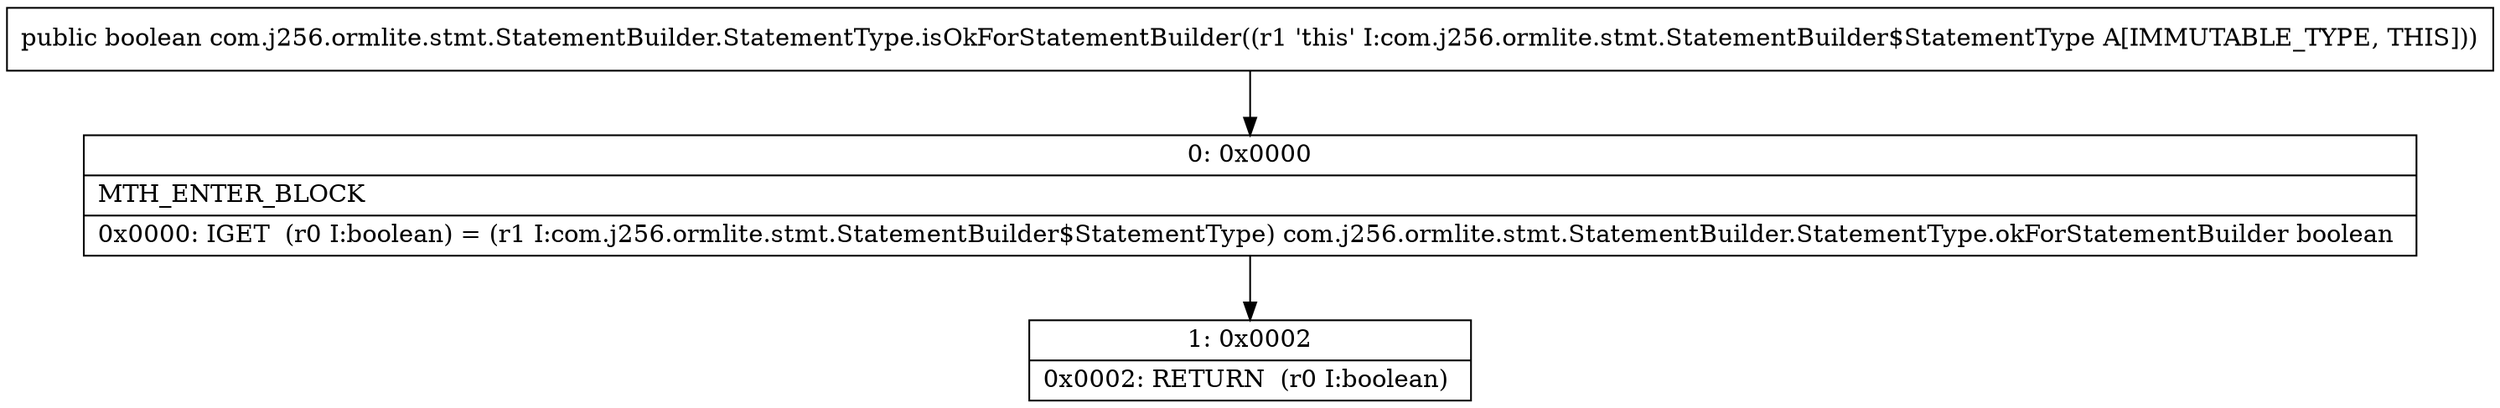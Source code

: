 digraph "CFG forcom.j256.ormlite.stmt.StatementBuilder.StatementType.isOkForStatementBuilder()Z" {
Node_0 [shape=record,label="{0\:\ 0x0000|MTH_ENTER_BLOCK\l|0x0000: IGET  (r0 I:boolean) = (r1 I:com.j256.ormlite.stmt.StatementBuilder$StatementType) com.j256.ormlite.stmt.StatementBuilder.StatementType.okForStatementBuilder boolean \l}"];
Node_1 [shape=record,label="{1\:\ 0x0002|0x0002: RETURN  (r0 I:boolean) \l}"];
MethodNode[shape=record,label="{public boolean com.j256.ormlite.stmt.StatementBuilder.StatementType.isOkForStatementBuilder((r1 'this' I:com.j256.ormlite.stmt.StatementBuilder$StatementType A[IMMUTABLE_TYPE, THIS])) }"];
MethodNode -> Node_0;
Node_0 -> Node_1;
}

